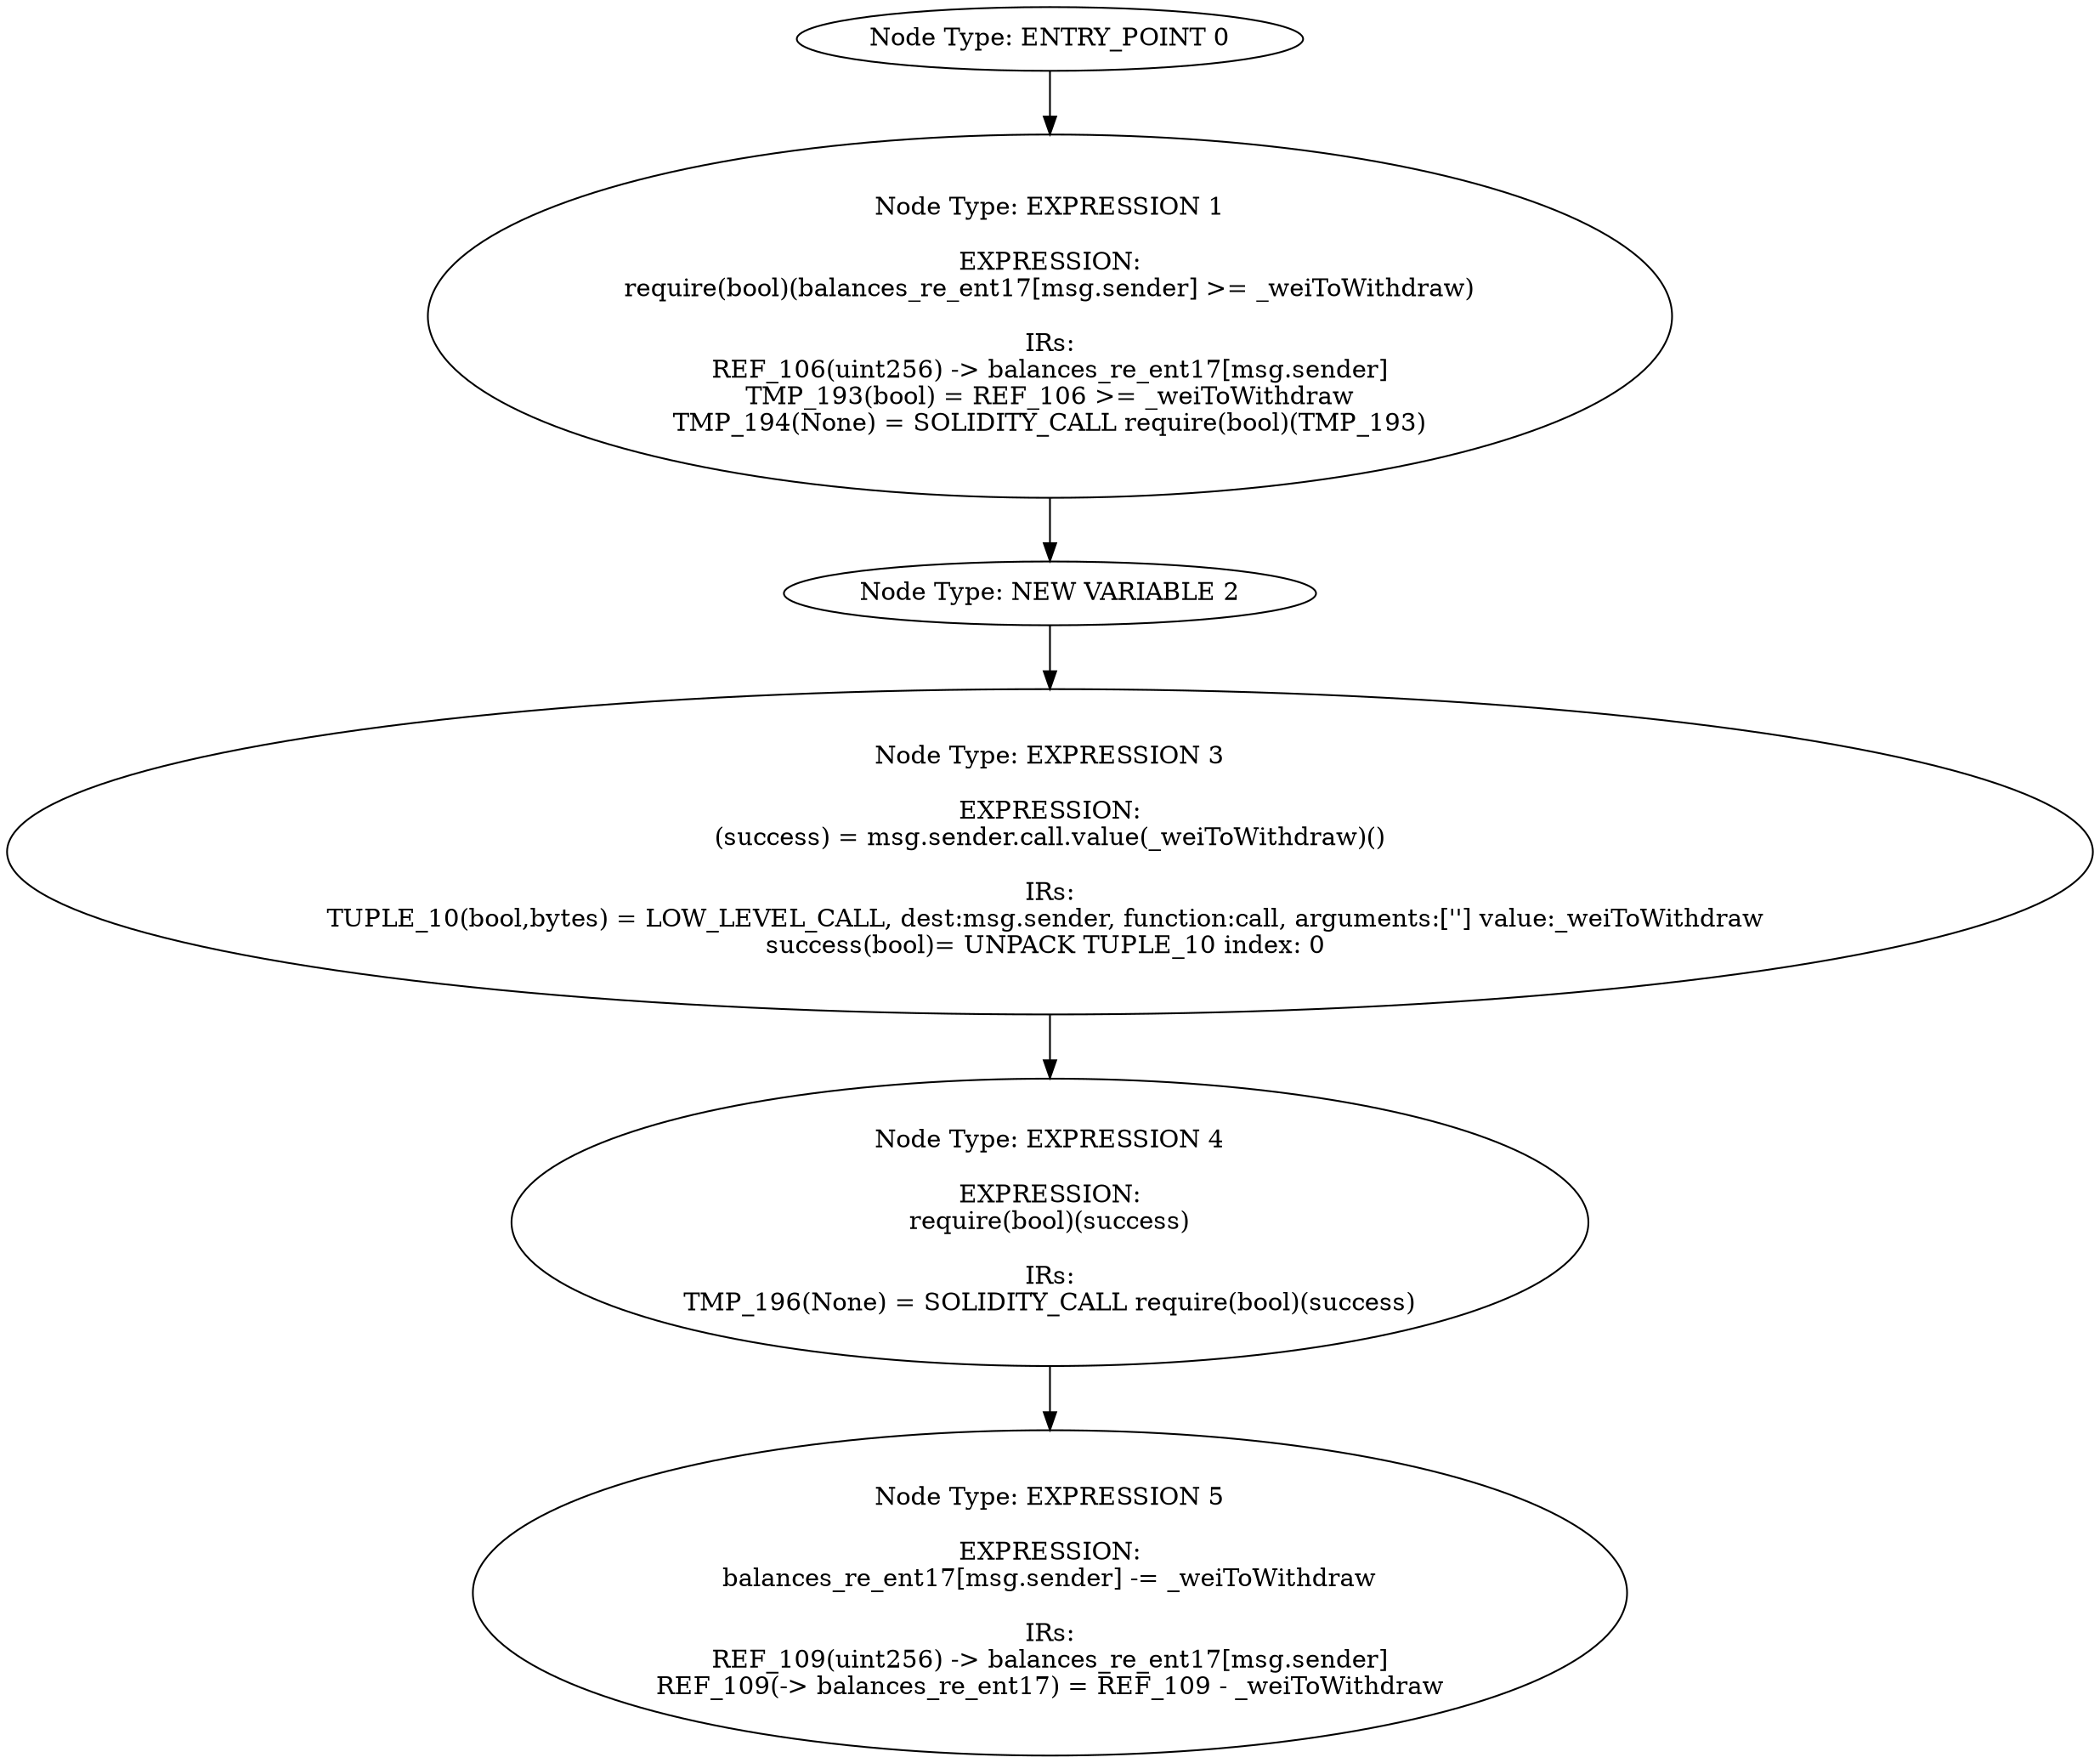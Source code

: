 digraph{
0[label="Node Type: ENTRY_POINT 0
"];
0->1;
1[label="Node Type: EXPRESSION 1

EXPRESSION:
require(bool)(balances_re_ent17[msg.sender] >= _weiToWithdraw)

IRs:
REF_106(uint256) -> balances_re_ent17[msg.sender]
TMP_193(bool) = REF_106 >= _weiToWithdraw
TMP_194(None) = SOLIDITY_CALL require(bool)(TMP_193)"];
1->2;
2[label="Node Type: NEW VARIABLE 2
"];
2->3;
3[label="Node Type: EXPRESSION 3

EXPRESSION:
(success) = msg.sender.call.value(_weiToWithdraw)()

IRs:
TUPLE_10(bool,bytes) = LOW_LEVEL_CALL, dest:msg.sender, function:call, arguments:[''] value:_weiToWithdraw 
success(bool)= UNPACK TUPLE_10 index: 0 "];
3->4;
4[label="Node Type: EXPRESSION 4

EXPRESSION:
require(bool)(success)

IRs:
TMP_196(None) = SOLIDITY_CALL require(bool)(success)"];
4->5;
5[label="Node Type: EXPRESSION 5

EXPRESSION:
balances_re_ent17[msg.sender] -= _weiToWithdraw

IRs:
REF_109(uint256) -> balances_re_ent17[msg.sender]
REF_109(-> balances_re_ent17) = REF_109 - _weiToWithdraw"];
}
